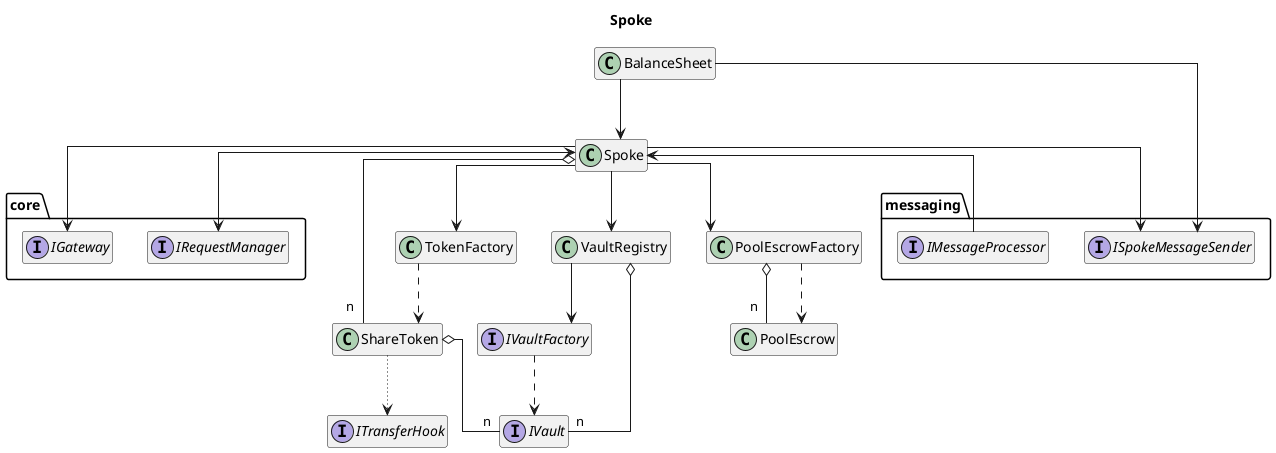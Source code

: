 @startuml spoke
title Spoke
hide empty members

skinparam linetype ortho

package core {
    interface IGateway
    interface IRequestManager
}

package messaging {
    interface ISpokeMessageSender
    interface IMessageProcessor
}

class Spoke
class ShareToken
class BalanceSheet
class TokenFactory
class VaultRegistry
class PoolEscrowFactory
class PoolEscrow

interface IVaultFactory
interface IVault
interface ITransferHook

Spoke --> TokenFactory
Spoke --> PoolEscrowFactory
Spoke o-- "n" ShareToken
Spoke --> IGateway
Spoke --> ISpokeMessageSender
Spoke --> VaultRegistry
Spoke <-> IRequestManager
Spoke <-- IMessageProcessor

VaultRegistry --> IVaultFactory
VaultRegistry o-- "n" IVault

BalanceSheet --> Spoke
BalanceSheet --> ISpokeMessageSender

PoolEscrowFactory o-- "n" PoolEscrow
PoolEscrowFactory ..> PoolEscrow

ShareToken .[dotted].> ITransferHook
ShareToken o-- "n" IVault

TokenFactory ..> ShareToken
IVaultFactory ..> IVault

@enduml
